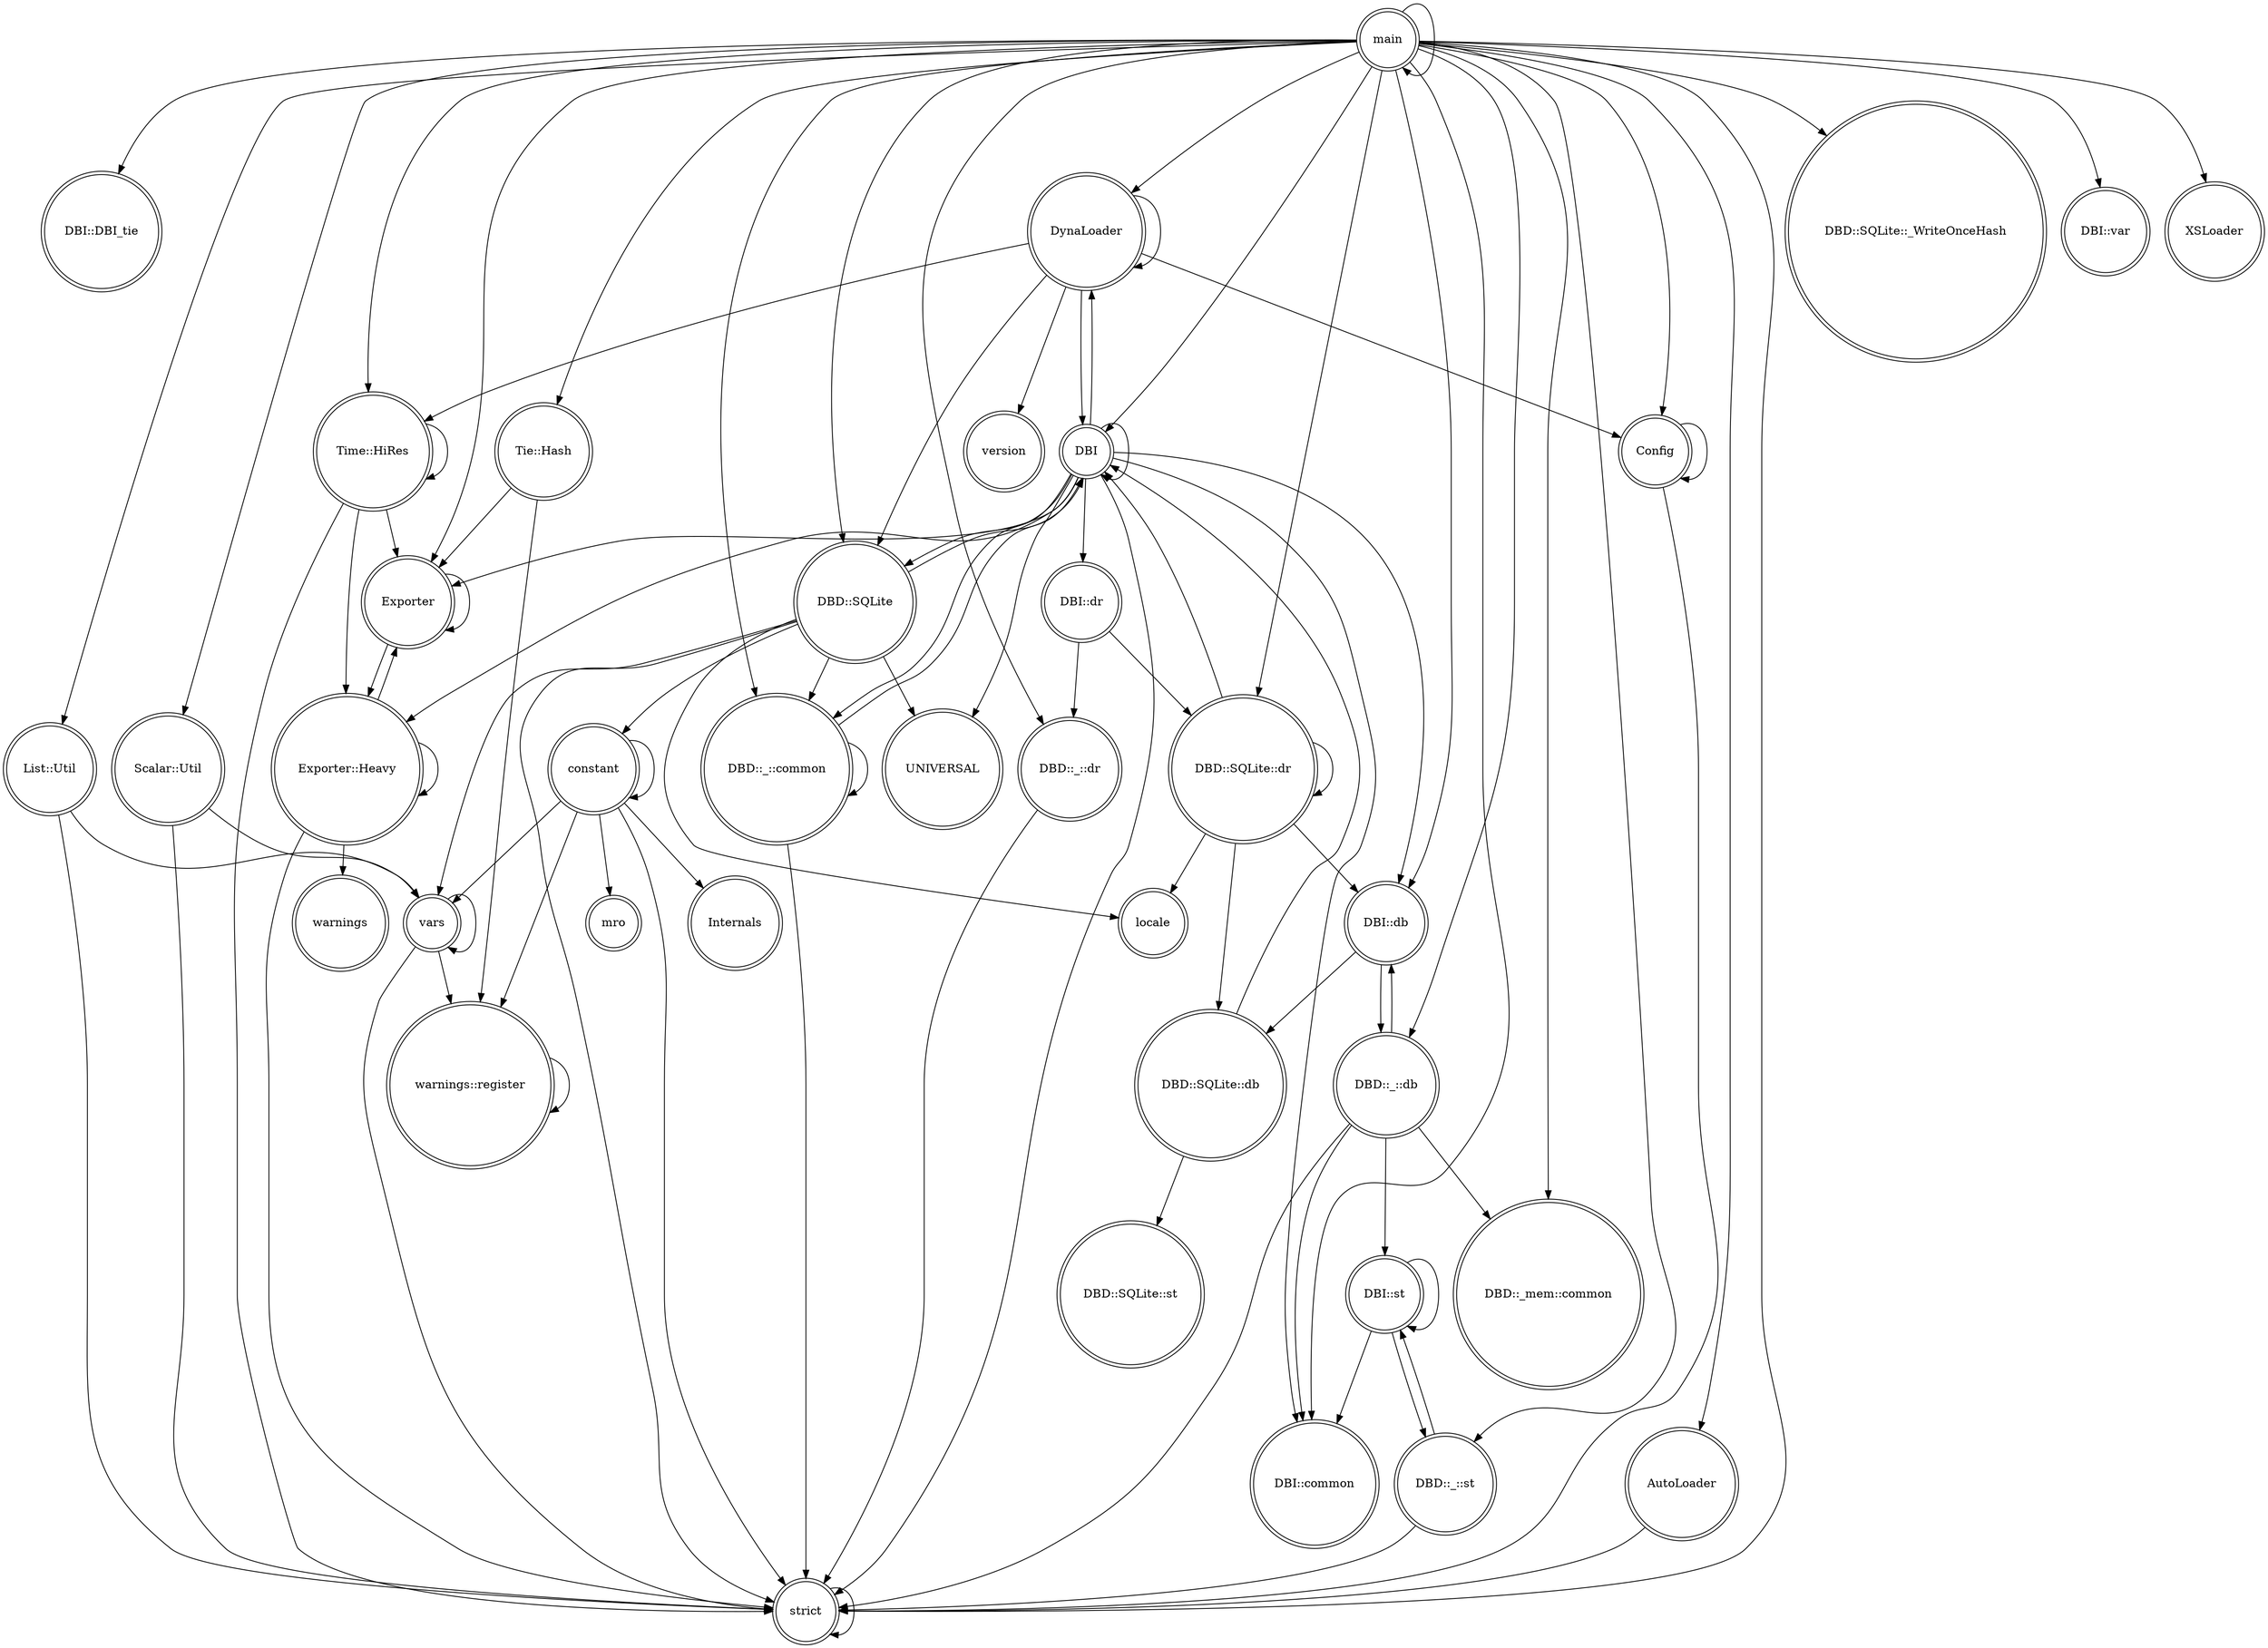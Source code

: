 digraph {
graph [overlap=false]
node [shape=doublecircle];
"main" -> "DBI::DBI_tie";
"DynaLoader" -> "Time::HiRes";
"DBD::_::common" -> "strict";
"Exporter" -> "Exporter";
"DBI" -> "DynaLoader";
"vars" -> "warnings::register";
"constant" -> "constant";
"Config" -> "Config";
"main" -> "main";
"main" -> "DBD::SQLite::_WriteOnceHash";
"DBI" -> "DBI::common";
"main" -> "DBD::SQLite";
"DBD::_::db" -> "DBI::st";
"Exporter::Heavy" -> "strict";
"Exporter::Heavy" -> "Exporter";
"Time::HiRes" -> "Exporter";
"DBD::_::dr" -> "strict";
"DBD::SQLite::dr" -> "locale";
"warnings::register" -> "warnings::register";
"main" -> "Time::HiRes";
"DynaLoader" -> "DynaLoader";
"constant" -> "Internals";
"DBI" -> "Exporter";
"DBD::_::st" -> "strict";
"main" -> "DBD::_mem::common";
"DBD::_::db" -> "DBI::db";
"DBI::dr" -> "DBD::SQLite::dr";
"main" -> "DBD::_::common";
"DBD::_::common" -> "DBD::_::common";
"main" -> "DynaLoader";
"DBI" -> "DBD::SQLite";
"DBI" -> "DBI::db";
"Exporter::Heavy" -> "warnings";
"DBD::SQLite::db" -> "DBI";
"Time::HiRes" -> "Exporter::Heavy";
"DBI::st" -> "DBI::common";
"DBD::SQLite::dr" -> "DBI::db";
"constant" -> "warnings::register";
"DBD::SQLite" -> "DBD::_::common";
"main" -> "DBI";
"DBD::SQLite" -> "locale";
"DynaLoader" -> "DBI";
"List::Util" -> "strict";
"DBD::_::db" -> "DBD::_mem::common";
"DynaLoader" -> "DBD::SQLite";
"main" -> "List::Util";
"constant" -> "vars";
"constant" -> "strict";
"main" -> "Config";
"main" -> "Tie::Hash";
"main" -> "Scalar::Util";
"Scalar::Util" -> "strict";
"DBI::dr" -> "DBD::_::dr";
"AutoLoader" -> "strict";
"DBI" -> "strict";
"DBI" -> "DBD::_::common";
"Time::HiRes" -> "Time::HiRes";
"DBD::SQLite::dr" -> "DBD::SQLite::db";
"DynaLoader" -> "version";
"DBI::db" -> "DBD::SQLite::db";
"DBI" -> "DBI";
"DBD::SQLite" -> "strict";
"main" -> "DBI::common";
"DBD::SQLite::dr" -> "DBD::SQLite::dr";
"Scalar::Util" -> "vars";
"constant" -> "mro";
"DBI::db" -> "DBD::_::db";
"DBI" -> "UNIVERSAL";
"main" -> "AutoLoader";
"Config" -> "strict";
"DBI::st" -> "DBD::_::st";
"DBD::_::db" -> "strict";
"DBI" -> "DBI::dr";
"DBD::SQLite" -> "vars";
"main" -> "DBI::var";
"DBD::SQLite" -> "UNIVERSAL";
"List::Util" -> "vars";
"main" -> "DBI::db";
"main" -> "DBD::_::dr";
"DBD::SQLite::db" -> "DBD::SQLite::st";
"main" -> "XSLoader";
"main" -> "DBD::SQLite::dr";
"DBD::SQLite" -> "constant";
"DynaLoader" -> "Config";
"vars" -> "strict";
"main" -> "strict";
"main" -> "DBD::_::st";
"DBI::st" -> "DBI::st";
"Tie::Hash" -> "warnings::register";
"DBD::SQLite::dr" -> "DBI";
"DBD::_::st" -> "DBI::st";
"Exporter::Heavy" -> "Exporter::Heavy";
"vars" -> "vars";
"strict" -> "strict";
"DBD::_::db" -> "DBI::common";
"main" -> "DBD::_::db";
"Exporter" -> "Exporter::Heavy";
"DBD::_::common" -> "DBI";
"DBI" -> "Exporter::Heavy";
"Time::HiRes" -> "strict";
"main" -> "Exporter";
"DBD::SQLite" -> "DBI";
"Tie::Hash" -> "Exporter";
}
